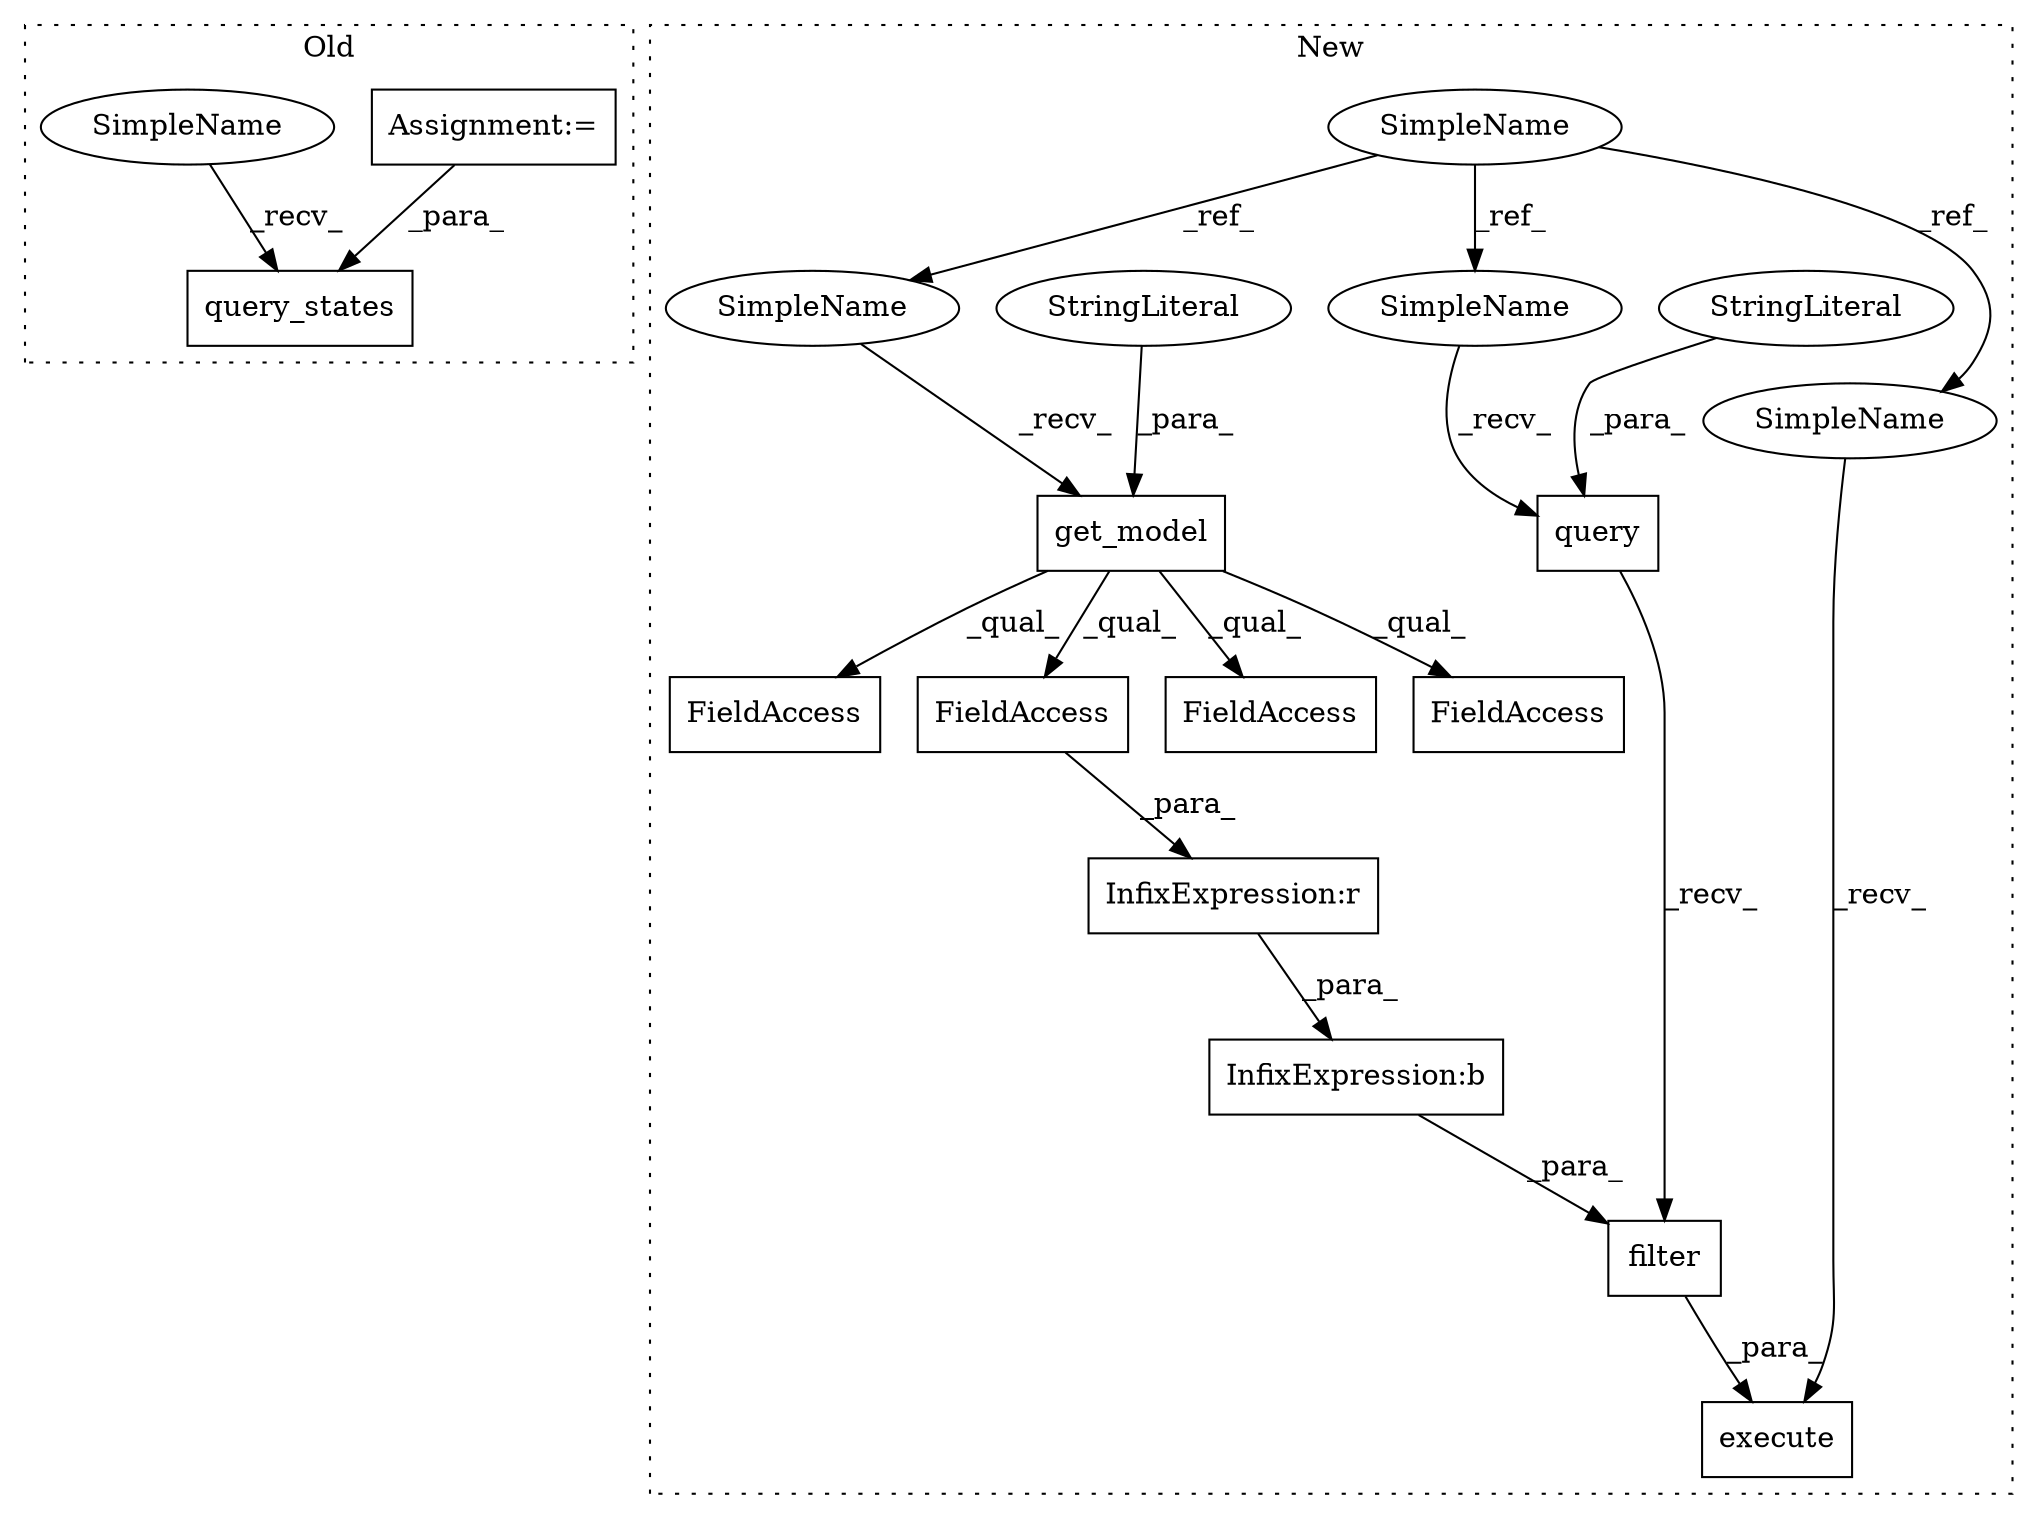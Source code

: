 digraph G {
subgraph cluster0 {
1 [label="query_states" a="32" s="949,1006" l="13,2" shape="box"];
15 [label="Assignment:=" a="7" s="788" l="1" shape="box"];
19 [label="SimpleName" a="42" s="940" l="8" shape="ellipse"];
label = "Old";
style="dotted";
}
subgraph cluster1 {
2 [label="query" a="32" s="898,912" l="6,1" shape="box"];
3 [label="StringLiteral" a="45" s="904" l="8" shape="ellipse"];
4 [label="filter" a="32" s="914,999" l="7,1" shape="box"];
5 [label="get_model" a="32" s="840,858" l="10,1" shape="box"];
6 [label="SimpleName" a="42" s="742" l="8" shape="ellipse"];
7 [label="FieldAccess" a="22" s="1010" l="15" shape="box"];
8 [label="StringLiteral" a="45" s="850" l="8" shape="ellipse"];
9 [label="FieldAccess" a="22" s="956" l="19" shape="box"];
10 [label="FieldAccess" a="22" s="979" l="19" shape="box"];
11 [label="FieldAccess" a="22" s="922" l="16" shape="box"];
12 [label="InfixExpression:b" a="27" s="952" l="3" shape="box"];
13 [label="execute" a="32" s="881,1042" l="8,1" shape="box"];
14 [label="InfixExpression:r" a="27" s="938" l="4" shape="box"];
16 [label="SimpleName" a="42" s="831" l="8" shape="ellipse"];
17 [label="SimpleName" a="42" s="889" l="8" shape="ellipse"];
18 [label="SimpleName" a="42" s="872" l="8" shape="ellipse"];
label = "New";
style="dotted";
}
2 -> 4 [label="_recv_"];
3 -> 2 [label="_para_"];
4 -> 13 [label="_para_"];
5 -> 7 [label="_qual_"];
5 -> 11 [label="_qual_"];
5 -> 9 [label="_qual_"];
5 -> 10 [label="_qual_"];
6 -> 17 [label="_ref_"];
6 -> 16 [label="_ref_"];
6 -> 18 [label="_ref_"];
8 -> 5 [label="_para_"];
11 -> 14 [label="_para_"];
12 -> 4 [label="_para_"];
14 -> 12 [label="_para_"];
15 -> 1 [label="_para_"];
16 -> 5 [label="_recv_"];
17 -> 2 [label="_recv_"];
18 -> 13 [label="_recv_"];
19 -> 1 [label="_recv_"];
}